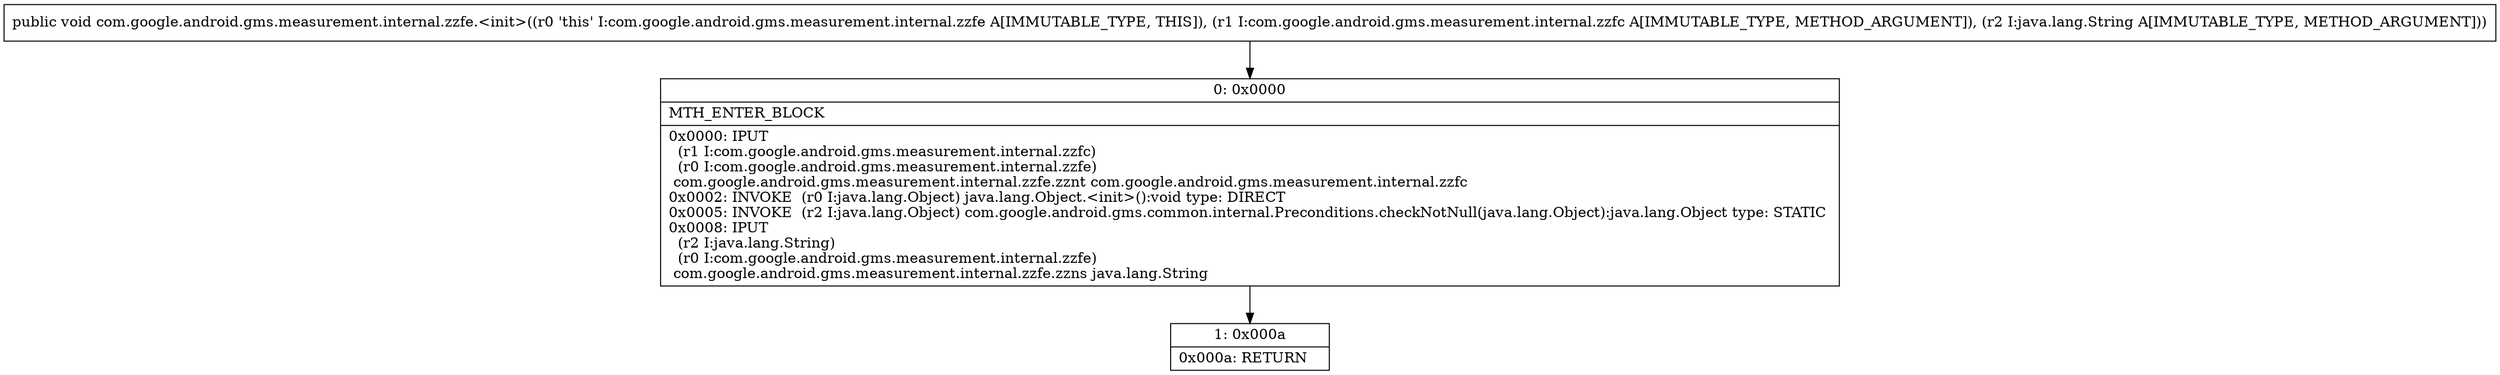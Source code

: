 digraph "CFG forcom.google.android.gms.measurement.internal.zzfe.\<init\>(Lcom\/google\/android\/gms\/measurement\/internal\/zzfc;Ljava\/lang\/String;)V" {
Node_0 [shape=record,label="{0\:\ 0x0000|MTH_ENTER_BLOCK\l|0x0000: IPUT  \l  (r1 I:com.google.android.gms.measurement.internal.zzfc)\l  (r0 I:com.google.android.gms.measurement.internal.zzfe)\l com.google.android.gms.measurement.internal.zzfe.zznt com.google.android.gms.measurement.internal.zzfc \l0x0002: INVOKE  (r0 I:java.lang.Object) java.lang.Object.\<init\>():void type: DIRECT \l0x0005: INVOKE  (r2 I:java.lang.Object) com.google.android.gms.common.internal.Preconditions.checkNotNull(java.lang.Object):java.lang.Object type: STATIC \l0x0008: IPUT  \l  (r2 I:java.lang.String)\l  (r0 I:com.google.android.gms.measurement.internal.zzfe)\l com.google.android.gms.measurement.internal.zzfe.zzns java.lang.String \l}"];
Node_1 [shape=record,label="{1\:\ 0x000a|0x000a: RETURN   \l}"];
MethodNode[shape=record,label="{public void com.google.android.gms.measurement.internal.zzfe.\<init\>((r0 'this' I:com.google.android.gms.measurement.internal.zzfe A[IMMUTABLE_TYPE, THIS]), (r1 I:com.google.android.gms.measurement.internal.zzfc A[IMMUTABLE_TYPE, METHOD_ARGUMENT]), (r2 I:java.lang.String A[IMMUTABLE_TYPE, METHOD_ARGUMENT])) }"];
MethodNode -> Node_0;
Node_0 -> Node_1;
}

